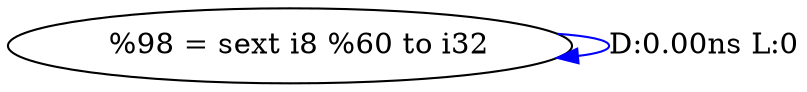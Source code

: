 digraph {
Node0x411c030[label="  %98 = sext i8 %60 to i32"];
Node0x411c030 -> Node0x411c030[label="D:0.00ns L:0",color=blue];
}
